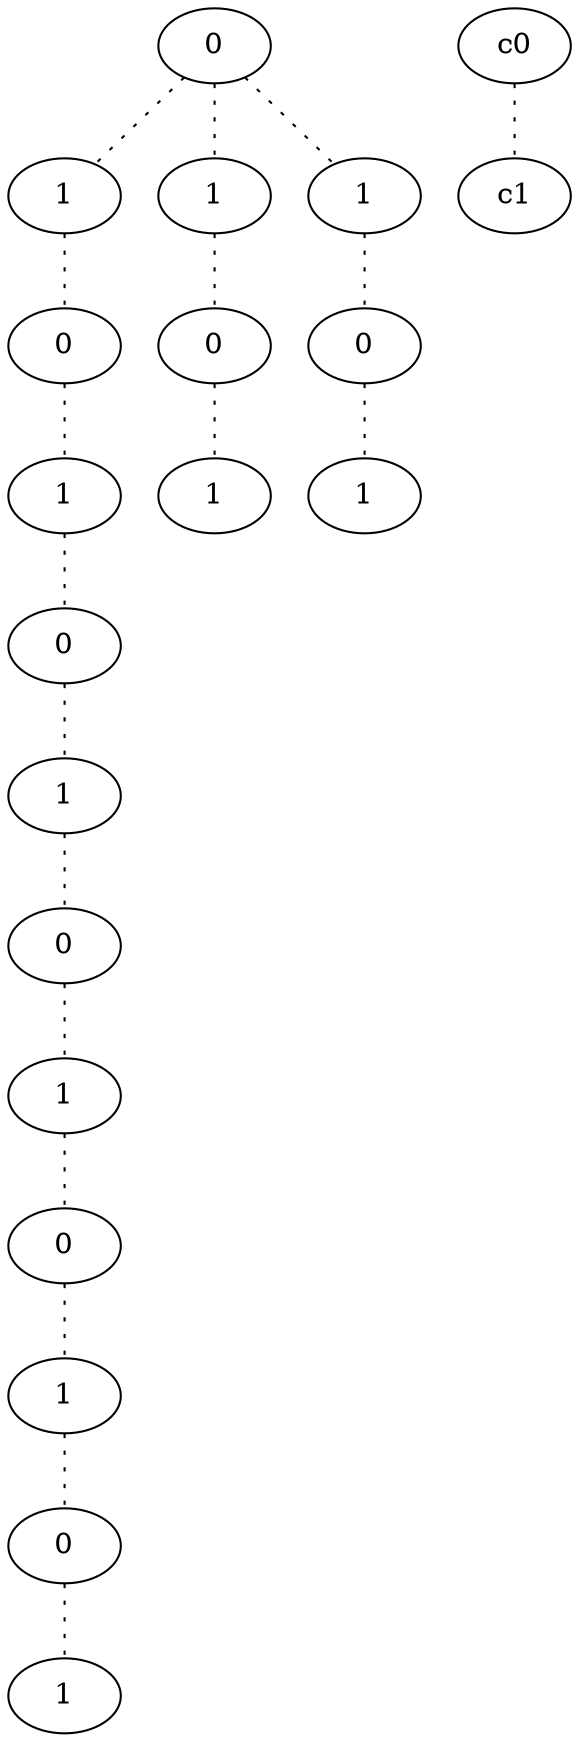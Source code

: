 graph {
a0[label=0];
a1[label=1];
a2[label=0];
a3[label=1];
a4[label=0];
a5[label=1];
a6[label=0];
a7[label=1];
a8[label=0];
a9[label=1];
a10[label=0];
a11[label=1];
a12[label=1];
a13[label=0];
a14[label=1];
a15[label=1];
a16[label=0];
a17[label=1];
a0 -- a1 [style=dotted];
a0 -- a12 [style=dotted];
a0 -- a15 [style=dotted];
a1 -- a2 [style=dotted];
a2 -- a3 [style=dotted];
a3 -- a4 [style=dotted];
a4 -- a5 [style=dotted];
a5 -- a6 [style=dotted];
a6 -- a7 [style=dotted];
a7 -- a8 [style=dotted];
a8 -- a9 [style=dotted];
a9 -- a10 [style=dotted];
a10 -- a11 [style=dotted];
a12 -- a13 [style=dotted];
a13 -- a14 [style=dotted];
a15 -- a16 [style=dotted];
a16 -- a17 [style=dotted];
c0 -- c1 [style=dotted];
}

